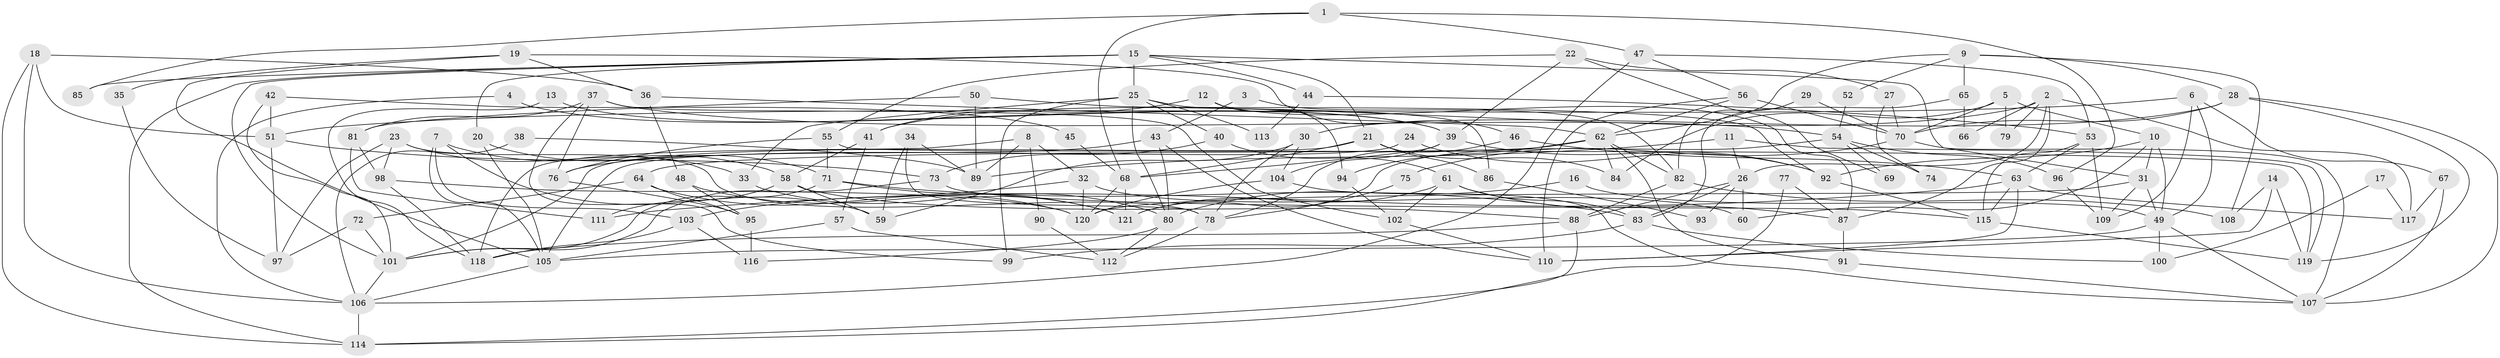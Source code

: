 // coarse degree distribution, {4: 0.14285714285714285, 10: 0.025974025974025976, 2: 0.14285714285714285, 5: 0.09090909090909091, 9: 0.06493506493506493, 7: 0.07792207792207792, 8: 0.06493506493506493, 6: 0.2077922077922078, 11: 0.012987012987012988, 3: 0.16883116883116883}
// Generated by graph-tools (version 1.1) at 2025/41/03/06/25 10:41:59]
// undirected, 121 vertices, 242 edges
graph export_dot {
graph [start="1"]
  node [color=gray90,style=filled];
  1;
  2;
  3;
  4;
  5;
  6;
  7;
  8;
  9;
  10;
  11;
  12;
  13;
  14;
  15;
  16;
  17;
  18;
  19;
  20;
  21;
  22;
  23;
  24;
  25;
  26;
  27;
  28;
  29;
  30;
  31;
  32;
  33;
  34;
  35;
  36;
  37;
  38;
  39;
  40;
  41;
  42;
  43;
  44;
  45;
  46;
  47;
  48;
  49;
  50;
  51;
  52;
  53;
  54;
  55;
  56;
  57;
  58;
  59;
  60;
  61;
  62;
  63;
  64;
  65;
  66;
  67;
  68;
  69;
  70;
  71;
  72;
  73;
  74;
  75;
  76;
  77;
  78;
  79;
  80;
  81;
  82;
  83;
  84;
  85;
  86;
  87;
  88;
  89;
  90;
  91;
  92;
  93;
  94;
  95;
  96;
  97;
  98;
  99;
  100;
  101;
  102;
  103;
  104;
  105;
  106;
  107;
  108;
  109;
  110;
  111;
  112;
  113;
  114;
  115;
  116;
  117;
  118;
  119;
  120;
  121;
  1 -- 68;
  1 -- 47;
  1 -- 85;
  1 -- 96;
  2 -- 87;
  2 -- 26;
  2 -- 41;
  2 -- 66;
  2 -- 79;
  2 -- 117;
  3 -- 82;
  3 -- 43;
  4 -- 106;
  4 -- 39;
  5 -- 10;
  5 -- 70;
  5 -- 79;
  5 -- 84;
  6 -- 51;
  6 -- 49;
  6 -- 67;
  6 -- 109;
  7 -- 103;
  7 -- 59;
  7 -- 58;
  7 -- 105;
  8 -- 32;
  8 -- 118;
  8 -- 89;
  8 -- 90;
  9 -- 62;
  9 -- 28;
  9 -- 52;
  9 -- 65;
  9 -- 108;
  10 -- 49;
  10 -- 92;
  10 -- 31;
  10 -- 60;
  11 -- 89;
  11 -- 119;
  11 -- 26;
  12 -- 87;
  12 -- 41;
  12 -- 94;
  13 -- 118;
  13 -- 39;
  14 -- 108;
  14 -- 119;
  14 -- 110;
  15 -- 31;
  15 -- 114;
  15 -- 20;
  15 -- 21;
  15 -- 25;
  15 -- 44;
  15 -- 85;
  15 -- 101;
  16 -- 80;
  16 -- 49;
  17 -- 100;
  17 -- 117;
  18 -- 106;
  18 -- 114;
  18 -- 36;
  18 -- 51;
  19 -- 46;
  19 -- 36;
  19 -- 35;
  19 -- 105;
  20 -- 105;
  20 -- 71;
  21 -- 84;
  21 -- 68;
  21 -- 86;
  21 -- 101;
  22 -- 39;
  22 -- 55;
  22 -- 27;
  22 -- 69;
  23 -- 98;
  23 -- 97;
  23 -- 33;
  23 -- 78;
  24 -- 92;
  24 -- 105;
  25 -- 40;
  25 -- 33;
  25 -- 80;
  25 -- 86;
  25 -- 99;
  25 -- 113;
  26 -- 83;
  26 -- 60;
  26 -- 88;
  26 -- 93;
  27 -- 70;
  27 -- 74;
  28 -- 70;
  28 -- 30;
  28 -- 107;
  28 -- 119;
  29 -- 70;
  29 -- 82;
  30 -- 104;
  30 -- 78;
  30 -- 59;
  31 -- 49;
  31 -- 109;
  31 -- 120;
  32 -- 120;
  32 -- 60;
  32 -- 103;
  33 -- 121;
  34 -- 89;
  34 -- 59;
  34 -- 78;
  35 -- 97;
  36 -- 48;
  36 -- 62;
  37 -- 102;
  37 -- 99;
  37 -- 54;
  37 -- 76;
  37 -- 81;
  38 -- 106;
  38 -- 89;
  39 -- 104;
  39 -- 68;
  39 -- 92;
  40 -- 61;
  40 -- 73;
  41 -- 57;
  41 -- 58;
  42 -- 101;
  42 -- 51;
  42 -- 45;
  43 -- 80;
  43 -- 76;
  43 -- 110;
  44 -- 53;
  44 -- 113;
  45 -- 68;
  46 -- 63;
  46 -- 78;
  47 -- 53;
  47 -- 106;
  47 -- 56;
  48 -- 121;
  48 -- 95;
  49 -- 105;
  49 -- 107;
  49 -- 100;
  50 -- 81;
  50 -- 92;
  50 -- 89;
  51 -- 73;
  51 -- 97;
  52 -- 54;
  53 -- 109;
  53 -- 63;
  53 -- 115;
  54 -- 96;
  54 -- 69;
  54 -- 74;
  54 -- 121;
  55 -- 119;
  55 -- 71;
  55 -- 76;
  56 -- 110;
  56 -- 62;
  56 -- 70;
  57 -- 105;
  57 -- 112;
  58 -- 59;
  58 -- 88;
  58 -- 111;
  61 -- 102;
  61 -- 121;
  61 -- 83;
  61 -- 87;
  62 -- 64;
  62 -- 82;
  62 -- 84;
  62 -- 91;
  62 -- 94;
  63 -- 111;
  63 -- 110;
  63 -- 115;
  63 -- 117;
  64 -- 120;
  64 -- 72;
  64 -- 95;
  65 -- 83;
  65 -- 66;
  67 -- 117;
  67 -- 107;
  68 -- 121;
  68 -- 120;
  70 -- 107;
  70 -- 75;
  71 -- 101;
  71 -- 80;
  71 -- 83;
  72 -- 101;
  72 -- 97;
  73 -- 101;
  73 -- 115;
  75 -- 78;
  76 -- 95;
  77 -- 87;
  77 -- 114;
  78 -- 112;
  80 -- 112;
  80 -- 116;
  81 -- 98;
  81 -- 111;
  82 -- 88;
  82 -- 108;
  83 -- 99;
  83 -- 100;
  86 -- 93;
  87 -- 91;
  88 -- 114;
  88 -- 118;
  90 -- 112;
  91 -- 107;
  92 -- 115;
  94 -- 102;
  95 -- 116;
  96 -- 109;
  98 -- 118;
  98 -- 120;
  101 -- 106;
  102 -- 110;
  103 -- 116;
  103 -- 118;
  104 -- 120;
  104 -- 107;
  105 -- 106;
  106 -- 114;
  115 -- 119;
}
